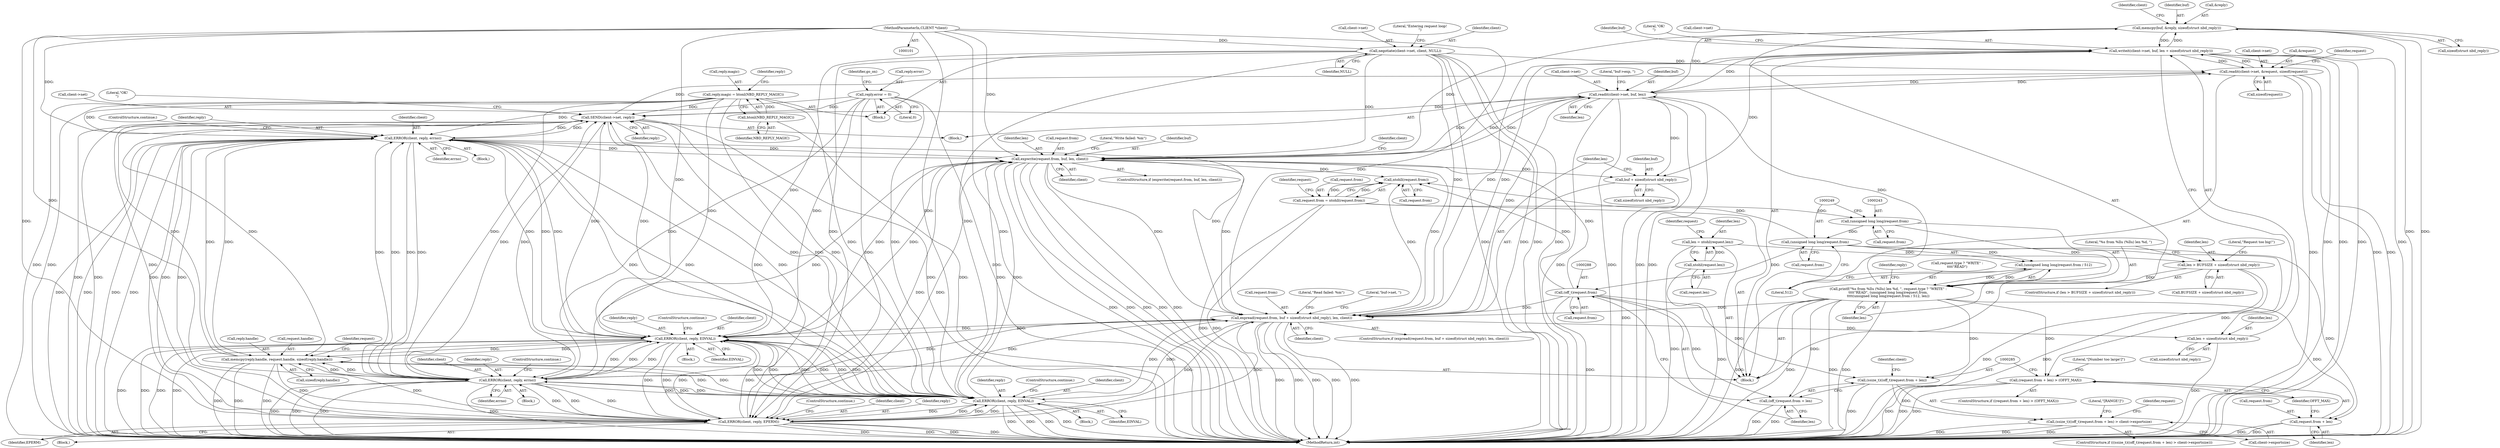 digraph "0_nbd_3ef52043861ab16352d49af89e048ba6339d6df8@API" {
"1000392" [label="(Call,memcpy(buf, &reply, sizeof(struct nbd_reply)))"];
"1000398" [label="(Call,writeit(client->net, buf, len + sizeof(struct nbd_reply)))"];
"1000143" [label="(Call,readit(client->net, &request, sizeof(request)))"];
"1000114" [label="(Call,negotiate(client->net, client, NULL))"];
"1000102" [label="(MethodParameterIn,CLIENT *client)"];
"1000361" [label="(Call,SEND(client->net, reply))"];
"1000313" [label="(Call,readit(client->net, buf, len))"];
"1000346" [label="(Call,expwrite(request.from, buf, len, client))"];
"1000287" [label="(Call,(off_t)request.from)"];
"1000248" [label="(Call,(unsigned long long)request.from)"];
"1000242" [label="(Call,(unsigned long long)request.from)"];
"1000151" [label="(Call,request.from = ntohll(request.from))"];
"1000155" [label="(Call,ntohll(request.from))"];
"1000372" [label="(Call,expread(request.from, buf + sizeof(struct nbd_reply), len, client))"];
"1000234" [label="(Call,printf(\"%s from %llu (%llu) len %d, \", request.type ? \"WRITE\" :\n\t\t\t\t\"READ\", (unsigned long long)request.from,\n\t\t\t\t(unsigned long long)request.from / 512, len))"];
"1000247" [label="(Call,(unsigned long long)request.from / 512)"];
"1000226" [label="(Call,len > BUFSIZE + sizeof(struct nbd_reply))"];
"1000210" [label="(Call,len = ntohl(request.len))"];
"1000212" [label="(Call,ntohl(request.len))"];
"1000356" [label="(Call,ERROR(client, reply, errno))"];
"1000122" [label="(Call,reply.magic = htonl(NBD_REPLY_MAGIC))"];
"1000126" [label="(Call,htonl(NBD_REPLY_MAGIC))"];
"1000128" [label="(Call,reply.error = 0)"];
"1000299" [label="(Call,ERROR(client, reply, EINVAL))"];
"1000385" [label="(Call,ERROR(client, reply, errno))"];
"1000340" [label="(Call,ERROR(client, reply, EPERM))"];
"1000277" [label="(Call,ERROR(client, reply, EINVAL))"];
"1000255" [label="(Call,memcpy(reply.handle, request.handle, sizeof(reply.handle)))"];
"1000392" [label="(Call,memcpy(buf, &reply, sizeof(struct nbd_reply)))"];
"1000267" [label="(Call,(request.from + len) > (OFFT_MAX))"];
"1000268" [label="(Call,request.from + len)"];
"1000284" [label="(Call,(ssize_t)((off_t)request.from + len))"];
"1000283" [label="(Call,(ssize_t)((off_t)request.from + len) > client->exportsize)"];
"1000286" [label="(Call,(off_t)request.from + len)"];
"1000403" [label="(Call,len + sizeof(struct nbd_reply))"];
"1000376" [label="(Call,buf + sizeof(struct nbd_reply))"];
"1000292" [label="(Identifier,len)"];
"1000242" [label="(Call,(unsigned long long)request.from)"];
"1000385" [label="(Call,ERROR(client, reply, errno))"];
"1000128" [label="(Call,reply.error = 0)"];
"1000362" [label="(Call,client->net)"];
"1000314" [label="(Call,client->net)"];
"1000151" [label="(Call,request.from = ntohll(request.from))"];
"1000257" [label="(Identifier,reply)"];
"1000273" [label="(Identifier,OFFT_MAX)"];
"1000212" [label="(Call,ntohl(request.len))"];
"1000386" [label="(Identifier,client)"];
"1000270" [label="(Identifier,request)"];
"1000381" [label="(Identifier,client)"];
"1000373" [label="(Call,request.from)"];
"1000380" [label="(Identifier,len)"];
"1000301" [label="(Identifier,reply)"];
"1000277" [label="(Call,ERROR(client, reply, EINVAL))"];
"1000213" [label="(Call,request.len)"];
"1000210" [label="(Call,len = ntohl(request.len))"];
"1000219" [label="(Identifier,request)"];
"1000156" [label="(Call,request.from)"];
"1000118" [label="(Identifier,client)"];
"1000346" [label="(Call,expwrite(request.from, buf, len, client))"];
"1000404" [label="(Identifier,len)"];
"1000211" [label="(Identifier,len)"];
"1000402" [label="(Identifier,buf)"];
"1000344" [label="(ControlStructure,continue;)"];
"1000228" [label="(Call,BUFSIZE + sizeof(struct nbd_reply))"];
"1000233" [label="(Literal,\"Request too big!\")"];
"1000115" [label="(Call,client->net)"];
"1000313" [label="(Call,readit(client->net, buf, len))"];
"1000114" [label="(Call,negotiate(client->net, client, NULL))"];
"1000132" [label="(Literal,0)"];
"1000234" [label="(Call,printf(\"%s from %llu (%llu) len %d, \", request.type ? \"WRITE\" :\n\t\t\t\t\"READ\", (unsigned long long)request.from,\n\t\t\t\t(unsigned long long)request.from / 512, len))"];
"1000356" [label="(Call,ERROR(client, reply, errno))"];
"1000352" [label="(Identifier,client)"];
"1000236" [label="(Call,request.type ? \"WRITE\" :\n\t\t\t\t\"READ\")"];
"1000123" [label="(Call,reply.magic)"];
"1000227" [label="(Identifier,len)"];
"1000144" [label="(Call,client->net)"];
"1000126" [label="(Call,htonl(NBD_REPLY_MAGIC))"];
"1000287" [label="(Call,(off_t)request.from)"];
"1000247" [label="(Call,(unsigned long long)request.from / 512)"];
"1000367" [label="(Literal,\"OK!\n\")"];
"1000143" [label="(Call,readit(client->net, &request, sizeof(request)))"];
"1000398" [label="(Call,writeit(client->net, buf, len + sizeof(struct nbd_reply)))"];
"1000371" [label="(ControlStructure,if (expread(request.from, buf + sizeof(struct nbd_reply), len, client)))"];
"1000256" [label="(Call,reply.handle)"];
"1000248" [label="(Call,(unsigned long long)request.from)"];
"1000340" [label="(Call,ERROR(client, reply, EPERM))"];
"1000161" [label="(Identifier,request)"];
"1000119" [label="(Identifier,NULL)"];
"1000341" [label="(Identifier,client)"];
"1000102" [label="(MethodParameterIn,CLIENT *client)"];
"1000149" [label="(Call,sizeof(request))"];
"1000400" [label="(Identifier,client)"];
"1000244" [label="(Call,request.from)"];
"1000272" [label="(Identifier,len)"];
"1000365" [label="(Identifier,reply)"];
"1000226" [label="(Call,len > BUFSIZE + sizeof(struct nbd_reply))"];
"1000343" [label="(Identifier,EPERM)"];
"1000361" [label="(Call,SEND(client->net, reply))"];
"1000405" [label="(Call,sizeof(struct nbd_reply))"];
"1000378" [label="(Call,sizeof(struct nbd_reply))"];
"1000310" [label="(Block,)"];
"1000351" [label="(Identifier,len)"];
"1000318" [label="(Identifier,len)"];
"1000296" [label="(Block,)"];
"1000279" [label="(Identifier,reply)"];
"1000387" [label="(Identifier,reply)"];
"1000250" [label="(Call,request.from)"];
"1000345" [label="(ControlStructure,if (expwrite(request.from, buf, len, client)))"];
"1000122" [label="(Call,reply.magic = htonl(NBD_REPLY_MAGIC))"];
"1000281" [label="(ControlStructure,continue;)"];
"1000294" [label="(Identifier,client)"];
"1000130" [label="(Identifier,reply)"];
"1000360" [label="(ControlStructure,continue;)"];
"1000372" [label="(Call,expread(request.from, buf + sizeof(struct nbd_reply), len, client))"];
"1000155" [label="(Call,ntohll(request.from))"];
"1000303" [label="(ControlStructure,continue;)"];
"1000359" [label="(Identifier,errno)"];
"1000337" [label="(Block,)"];
"1000147" [label="(Call,&request)"];
"1000289" [label="(Call,request.from)"];
"1000393" [label="(Identifier,buf)"];
"1000376" [label="(Call,buf + sizeof(struct nbd_reply))"];
"1000299" [label="(Call,ERROR(client, reply, EINVAL))"];
"1000320" [label="(Literal,\"buf->exp, \")"];
"1000153" [label="(Identifier,request)"];
"1000300" [label="(Identifier,client)"];
"1000127" [label="(Identifier,NBD_REPLY_MAGIC)"];
"1000103" [label="(Block,)"];
"1000282" [label="(ControlStructure,if (((ssize_t)((off_t)request.from + len) > client->exportsize)))"];
"1000347" [label="(Call,request.from)"];
"1000269" [label="(Call,request.from)"];
"1000253" [label="(Literal,512)"];
"1000268" [label="(Call,request.from + len)"];
"1000358" [label="(Identifier,reply)"];
"1000283" [label="(Call,(ssize_t)((off_t)request.from + len) > client->exportsize)"];
"1000408" [label="(Literal,\"OK!\n\")"];
"1000134" [label="(Identifier,go_on)"];
"1000152" [label="(Call,request.from)"];
"1000274" [label="(Block,)"];
"1000280" [label="(Identifier,EINVAL)"];
"1000276" [label="(Literal,\"[Number too large!]\")"];
"1000317" [label="(Identifier,buf)"];
"1000394" [label="(Call,&reply)"];
"1000259" [label="(Call,request.handle)"];
"1000262" [label="(Call,sizeof(reply.handle))"];
"1000403" [label="(Call,len + sizeof(struct nbd_reply))"];
"1000389" [label="(ControlStructure,continue;)"];
"1000121" [label="(Literal,\"Entering request loop!\n\")"];
"1000384" [label="(Literal,\"Read failed: %m\")"];
"1000342" [label="(Identifier,reply)"];
"1000392" [label="(Call,memcpy(buf, &reply, sizeof(struct nbd_reply)))"];
"1000254" [label="(Identifier,len)"];
"1000278" [label="(Identifier,client)"];
"1000388" [label="(Identifier,errno)"];
"1000382" [label="(Block,)"];
"1000307" [label="(Identifier,request)"];
"1000355" [label="(Literal,\"Write failed: %m\")"];
"1000267" [label="(Call,(request.from + len) > (OFFT_MAX))"];
"1000411" [label="(MethodReturn,int)"];
"1000284" [label="(Call,(ssize_t)((off_t)request.from + len))"];
"1000225" [label="(ControlStructure,if (len > BUFSIZE + sizeof(struct nbd_reply)))"];
"1000286" [label="(Call,(off_t)request.from + len)"];
"1000353" [label="(Block,)"];
"1000135" [label="(Block,)"];
"1000298" [label="(Literal,\"[RANGE!]\")"];
"1000391" [label="(Literal,\"buf->net, \")"];
"1000396" [label="(Call,sizeof(struct nbd_reply))"];
"1000129" [label="(Call,reply.error)"];
"1000266" [label="(ControlStructure,if ((request.from + len) > (OFFT_MAX)))"];
"1000293" [label="(Call,client->exportsize)"];
"1000377" [label="(Identifier,buf)"];
"1000255" [label="(Call,memcpy(reply.handle, request.handle, sizeof(reply.handle)))"];
"1000235" [label="(Literal,\"%s from %llu (%llu) len %d, \")"];
"1000350" [label="(Identifier,buf)"];
"1000399" [label="(Call,client->net)"];
"1000357" [label="(Identifier,client)"];
"1000363" [label="(Identifier,client)"];
"1000302" [label="(Identifier,EINVAL)"];
"1000392" -> "1000135"  [label="AST: "];
"1000392" -> "1000396"  [label="CFG: "];
"1000393" -> "1000392"  [label="AST: "];
"1000394" -> "1000392"  [label="AST: "];
"1000396" -> "1000392"  [label="AST: "];
"1000400" -> "1000392"  [label="CFG: "];
"1000392" -> "1000411"  [label="DDG: "];
"1000392" -> "1000411"  [label="DDG: "];
"1000398" -> "1000392"  [label="DDG: "];
"1000346" -> "1000392"  [label="DDG: "];
"1000313" -> "1000392"  [label="DDG: "];
"1000392" -> "1000398"  [label="DDG: "];
"1000398" -> "1000135"  [label="AST: "];
"1000398" -> "1000403"  [label="CFG: "];
"1000399" -> "1000398"  [label="AST: "];
"1000402" -> "1000398"  [label="AST: "];
"1000403" -> "1000398"  [label="AST: "];
"1000408" -> "1000398"  [label="CFG: "];
"1000398" -> "1000411"  [label="DDG: "];
"1000398" -> "1000411"  [label="DDG: "];
"1000398" -> "1000411"  [label="DDG: "];
"1000398" -> "1000411"  [label="DDG: "];
"1000398" -> "1000143"  [label="DDG: "];
"1000398" -> "1000313"  [label="DDG: "];
"1000398" -> "1000372"  [label="DDG: "];
"1000398" -> "1000376"  [label="DDG: "];
"1000143" -> "1000398"  [label="DDG: "];
"1000372" -> "1000398"  [label="DDG: "];
"1000143" -> "1000135"  [label="AST: "];
"1000143" -> "1000149"  [label="CFG: "];
"1000144" -> "1000143"  [label="AST: "];
"1000147" -> "1000143"  [label="AST: "];
"1000149" -> "1000143"  [label="AST: "];
"1000153" -> "1000143"  [label="CFG: "];
"1000143" -> "1000411"  [label="DDG: "];
"1000143" -> "1000411"  [label="DDG: "];
"1000143" -> "1000411"  [label="DDG: "];
"1000114" -> "1000143"  [label="DDG: "];
"1000361" -> "1000143"  [label="DDG: "];
"1000313" -> "1000143"  [label="DDG: "];
"1000143" -> "1000313"  [label="DDG: "];
"1000114" -> "1000103"  [label="AST: "];
"1000114" -> "1000119"  [label="CFG: "];
"1000115" -> "1000114"  [label="AST: "];
"1000118" -> "1000114"  [label="AST: "];
"1000119" -> "1000114"  [label="AST: "];
"1000121" -> "1000114"  [label="CFG: "];
"1000114" -> "1000411"  [label="DDG: "];
"1000114" -> "1000411"  [label="DDG: "];
"1000114" -> "1000411"  [label="DDG: "];
"1000114" -> "1000411"  [label="DDG: "];
"1000102" -> "1000114"  [label="DDG: "];
"1000114" -> "1000277"  [label="DDG: "];
"1000114" -> "1000299"  [label="DDG: "];
"1000114" -> "1000340"  [label="DDG: "];
"1000114" -> "1000346"  [label="DDG: "];
"1000114" -> "1000372"  [label="DDG: "];
"1000102" -> "1000101"  [label="AST: "];
"1000102" -> "1000411"  [label="DDG: "];
"1000102" -> "1000277"  [label="DDG: "];
"1000102" -> "1000299"  [label="DDG: "];
"1000102" -> "1000340"  [label="DDG: "];
"1000102" -> "1000346"  [label="DDG: "];
"1000102" -> "1000356"  [label="DDG: "];
"1000102" -> "1000372"  [label="DDG: "];
"1000102" -> "1000385"  [label="DDG: "];
"1000361" -> "1000310"  [label="AST: "];
"1000361" -> "1000365"  [label="CFG: "];
"1000362" -> "1000361"  [label="AST: "];
"1000365" -> "1000361"  [label="AST: "];
"1000367" -> "1000361"  [label="CFG: "];
"1000361" -> "1000411"  [label="DDG: "];
"1000361" -> "1000411"  [label="DDG: "];
"1000361" -> "1000411"  [label="DDG: "];
"1000361" -> "1000255"  [label="DDG: "];
"1000361" -> "1000277"  [label="DDG: "];
"1000361" -> "1000299"  [label="DDG: "];
"1000361" -> "1000340"  [label="DDG: "];
"1000361" -> "1000356"  [label="DDG: "];
"1000313" -> "1000361"  [label="DDG: "];
"1000122" -> "1000361"  [label="DDG: "];
"1000128" -> "1000361"  [label="DDG: "];
"1000299" -> "1000361"  [label="DDG: "];
"1000340" -> "1000361"  [label="DDG: "];
"1000255" -> "1000361"  [label="DDG: "];
"1000277" -> "1000361"  [label="DDG: "];
"1000385" -> "1000361"  [label="DDG: "];
"1000356" -> "1000361"  [label="DDG: "];
"1000361" -> "1000385"  [label="DDG: "];
"1000313" -> "1000310"  [label="AST: "];
"1000313" -> "1000318"  [label="CFG: "];
"1000314" -> "1000313"  [label="AST: "];
"1000317" -> "1000313"  [label="AST: "];
"1000318" -> "1000313"  [label="AST: "];
"1000320" -> "1000313"  [label="CFG: "];
"1000313" -> "1000411"  [label="DDG: "];
"1000313" -> "1000411"  [label="DDG: "];
"1000313" -> "1000411"  [label="DDG: "];
"1000313" -> "1000411"  [label="DDG: "];
"1000346" -> "1000313"  [label="DDG: "];
"1000234" -> "1000313"  [label="DDG: "];
"1000313" -> "1000346"  [label="DDG: "];
"1000313" -> "1000346"  [label="DDG: "];
"1000313" -> "1000372"  [label="DDG: "];
"1000313" -> "1000376"  [label="DDG: "];
"1000346" -> "1000345"  [label="AST: "];
"1000346" -> "1000352"  [label="CFG: "];
"1000347" -> "1000346"  [label="AST: "];
"1000350" -> "1000346"  [label="AST: "];
"1000351" -> "1000346"  [label="AST: "];
"1000352" -> "1000346"  [label="AST: "];
"1000355" -> "1000346"  [label="CFG: "];
"1000363" -> "1000346"  [label="CFG: "];
"1000346" -> "1000411"  [label="DDG: "];
"1000346" -> "1000411"  [label="DDG: "];
"1000346" -> "1000411"  [label="DDG: "];
"1000346" -> "1000411"  [label="DDG: "];
"1000346" -> "1000411"  [label="DDG: "];
"1000346" -> "1000155"  [label="DDG: "];
"1000346" -> "1000277"  [label="DDG: "];
"1000346" -> "1000299"  [label="DDG: "];
"1000346" -> "1000340"  [label="DDG: "];
"1000287" -> "1000346"  [label="DDG: "];
"1000356" -> "1000346"  [label="DDG: "];
"1000385" -> "1000346"  [label="DDG: "];
"1000277" -> "1000346"  [label="DDG: "];
"1000299" -> "1000346"  [label="DDG: "];
"1000372" -> "1000346"  [label="DDG: "];
"1000340" -> "1000346"  [label="DDG: "];
"1000346" -> "1000356"  [label="DDG: "];
"1000346" -> "1000372"  [label="DDG: "];
"1000346" -> "1000372"  [label="DDG: "];
"1000346" -> "1000376"  [label="DDG: "];
"1000287" -> "1000286"  [label="AST: "];
"1000287" -> "1000289"  [label="CFG: "];
"1000288" -> "1000287"  [label="AST: "];
"1000289" -> "1000287"  [label="AST: "];
"1000292" -> "1000287"  [label="CFG: "];
"1000287" -> "1000411"  [label="DDG: "];
"1000287" -> "1000155"  [label="DDG: "];
"1000287" -> "1000284"  [label="DDG: "];
"1000287" -> "1000286"  [label="DDG: "];
"1000248" -> "1000287"  [label="DDG: "];
"1000287" -> "1000372"  [label="DDG: "];
"1000248" -> "1000247"  [label="AST: "];
"1000248" -> "1000250"  [label="CFG: "];
"1000249" -> "1000248"  [label="AST: "];
"1000250" -> "1000248"  [label="AST: "];
"1000253" -> "1000248"  [label="CFG: "];
"1000248" -> "1000155"  [label="DDG: "];
"1000248" -> "1000247"  [label="DDG: "];
"1000242" -> "1000248"  [label="DDG: "];
"1000248" -> "1000267"  [label="DDG: "];
"1000248" -> "1000268"  [label="DDG: "];
"1000242" -> "1000234"  [label="AST: "];
"1000242" -> "1000244"  [label="CFG: "];
"1000243" -> "1000242"  [label="AST: "];
"1000244" -> "1000242"  [label="AST: "];
"1000249" -> "1000242"  [label="CFG: "];
"1000242" -> "1000234"  [label="DDG: "];
"1000151" -> "1000242"  [label="DDG: "];
"1000151" -> "1000135"  [label="AST: "];
"1000151" -> "1000155"  [label="CFG: "];
"1000152" -> "1000151"  [label="AST: "];
"1000155" -> "1000151"  [label="AST: "];
"1000161" -> "1000151"  [label="CFG: "];
"1000151" -> "1000411"  [label="DDG: "];
"1000151" -> "1000411"  [label="DDG: "];
"1000155" -> "1000151"  [label="DDG: "];
"1000151" -> "1000155"  [label="DDG: "];
"1000155" -> "1000156"  [label="CFG: "];
"1000156" -> "1000155"  [label="AST: "];
"1000372" -> "1000155"  [label="DDG: "];
"1000372" -> "1000371"  [label="AST: "];
"1000372" -> "1000381"  [label="CFG: "];
"1000373" -> "1000372"  [label="AST: "];
"1000376" -> "1000372"  [label="AST: "];
"1000380" -> "1000372"  [label="AST: "];
"1000381" -> "1000372"  [label="AST: "];
"1000384" -> "1000372"  [label="CFG: "];
"1000391" -> "1000372"  [label="CFG: "];
"1000372" -> "1000411"  [label="DDG: "];
"1000372" -> "1000411"  [label="DDG: "];
"1000372" -> "1000411"  [label="DDG: "];
"1000372" -> "1000411"  [label="DDG: "];
"1000372" -> "1000411"  [label="DDG: "];
"1000372" -> "1000277"  [label="DDG: "];
"1000372" -> "1000299"  [label="DDG: "];
"1000372" -> "1000340"  [label="DDG: "];
"1000234" -> "1000372"  [label="DDG: "];
"1000356" -> "1000372"  [label="DDG: "];
"1000385" -> "1000372"  [label="DDG: "];
"1000277" -> "1000372"  [label="DDG: "];
"1000299" -> "1000372"  [label="DDG: "];
"1000340" -> "1000372"  [label="DDG: "];
"1000372" -> "1000385"  [label="DDG: "];
"1000372" -> "1000403"  [label="DDG: "];
"1000234" -> "1000135"  [label="AST: "];
"1000234" -> "1000254"  [label="CFG: "];
"1000235" -> "1000234"  [label="AST: "];
"1000236" -> "1000234"  [label="AST: "];
"1000247" -> "1000234"  [label="AST: "];
"1000254" -> "1000234"  [label="AST: "];
"1000257" -> "1000234"  [label="CFG: "];
"1000234" -> "1000411"  [label="DDG: "];
"1000234" -> "1000411"  [label="DDG: "];
"1000234" -> "1000411"  [label="DDG: "];
"1000234" -> "1000411"  [label="DDG: "];
"1000247" -> "1000234"  [label="DDG: "];
"1000247" -> "1000234"  [label="DDG: "];
"1000226" -> "1000234"  [label="DDG: "];
"1000234" -> "1000267"  [label="DDG: "];
"1000234" -> "1000268"  [label="DDG: "];
"1000234" -> "1000284"  [label="DDG: "];
"1000234" -> "1000286"  [label="DDG: "];
"1000247" -> "1000253"  [label="CFG: "];
"1000253" -> "1000247"  [label="AST: "];
"1000254" -> "1000247"  [label="CFG: "];
"1000226" -> "1000225"  [label="AST: "];
"1000226" -> "1000228"  [label="CFG: "];
"1000227" -> "1000226"  [label="AST: "];
"1000228" -> "1000226"  [label="AST: "];
"1000233" -> "1000226"  [label="CFG: "];
"1000235" -> "1000226"  [label="CFG: "];
"1000226" -> "1000411"  [label="DDG: "];
"1000226" -> "1000411"  [label="DDG: "];
"1000210" -> "1000226"  [label="DDG: "];
"1000210" -> "1000135"  [label="AST: "];
"1000210" -> "1000212"  [label="CFG: "];
"1000211" -> "1000210"  [label="AST: "];
"1000212" -> "1000210"  [label="AST: "];
"1000219" -> "1000210"  [label="CFG: "];
"1000210" -> "1000411"  [label="DDG: "];
"1000212" -> "1000210"  [label="DDG: "];
"1000212" -> "1000213"  [label="CFG: "];
"1000213" -> "1000212"  [label="AST: "];
"1000212" -> "1000411"  [label="DDG: "];
"1000356" -> "1000353"  [label="AST: "];
"1000356" -> "1000359"  [label="CFG: "];
"1000357" -> "1000356"  [label="AST: "];
"1000358" -> "1000356"  [label="AST: "];
"1000359" -> "1000356"  [label="AST: "];
"1000360" -> "1000356"  [label="CFG: "];
"1000356" -> "1000411"  [label="DDG: "];
"1000356" -> "1000411"  [label="DDG: "];
"1000356" -> "1000411"  [label="DDG: "];
"1000356" -> "1000411"  [label="DDG: "];
"1000356" -> "1000255"  [label="DDG: "];
"1000356" -> "1000277"  [label="DDG: "];
"1000356" -> "1000277"  [label="DDG: "];
"1000356" -> "1000299"  [label="DDG: "];
"1000356" -> "1000299"  [label="DDG: "];
"1000356" -> "1000340"  [label="DDG: "];
"1000356" -> "1000340"  [label="DDG: "];
"1000122" -> "1000356"  [label="DDG: "];
"1000128" -> "1000356"  [label="DDG: "];
"1000299" -> "1000356"  [label="DDG: "];
"1000340" -> "1000356"  [label="DDG: "];
"1000255" -> "1000356"  [label="DDG: "];
"1000277" -> "1000356"  [label="DDG: "];
"1000385" -> "1000356"  [label="DDG: "];
"1000385" -> "1000356"  [label="DDG: "];
"1000356" -> "1000385"  [label="DDG: "];
"1000356" -> "1000385"  [label="DDG: "];
"1000122" -> "1000103"  [label="AST: "];
"1000122" -> "1000126"  [label="CFG: "];
"1000123" -> "1000122"  [label="AST: "];
"1000126" -> "1000122"  [label="AST: "];
"1000130" -> "1000122"  [label="CFG: "];
"1000122" -> "1000411"  [label="DDG: "];
"1000122" -> "1000411"  [label="DDG: "];
"1000126" -> "1000122"  [label="DDG: "];
"1000122" -> "1000277"  [label="DDG: "];
"1000122" -> "1000299"  [label="DDG: "];
"1000122" -> "1000340"  [label="DDG: "];
"1000122" -> "1000385"  [label="DDG: "];
"1000126" -> "1000127"  [label="CFG: "];
"1000127" -> "1000126"  [label="AST: "];
"1000126" -> "1000411"  [label="DDG: "];
"1000128" -> "1000103"  [label="AST: "];
"1000128" -> "1000132"  [label="CFG: "];
"1000129" -> "1000128"  [label="AST: "];
"1000132" -> "1000128"  [label="AST: "];
"1000134" -> "1000128"  [label="CFG: "];
"1000128" -> "1000411"  [label="DDG: "];
"1000128" -> "1000277"  [label="DDG: "];
"1000128" -> "1000299"  [label="DDG: "];
"1000128" -> "1000340"  [label="DDG: "];
"1000128" -> "1000385"  [label="DDG: "];
"1000299" -> "1000296"  [label="AST: "];
"1000299" -> "1000302"  [label="CFG: "];
"1000300" -> "1000299"  [label="AST: "];
"1000301" -> "1000299"  [label="AST: "];
"1000302" -> "1000299"  [label="AST: "];
"1000303" -> "1000299"  [label="CFG: "];
"1000299" -> "1000411"  [label="DDG: "];
"1000299" -> "1000411"  [label="DDG: "];
"1000299" -> "1000411"  [label="DDG: "];
"1000299" -> "1000411"  [label="DDG: "];
"1000299" -> "1000255"  [label="DDG: "];
"1000299" -> "1000277"  [label="DDG: "];
"1000299" -> "1000277"  [label="DDG: "];
"1000299" -> "1000277"  [label="DDG: "];
"1000385" -> "1000299"  [label="DDG: "];
"1000385" -> "1000299"  [label="DDG: "];
"1000277" -> "1000299"  [label="DDG: "];
"1000277" -> "1000299"  [label="DDG: "];
"1000277" -> "1000299"  [label="DDG: "];
"1000340" -> "1000299"  [label="DDG: "];
"1000340" -> "1000299"  [label="DDG: "];
"1000255" -> "1000299"  [label="DDG: "];
"1000299" -> "1000340"  [label="DDG: "];
"1000299" -> "1000340"  [label="DDG: "];
"1000299" -> "1000385"  [label="DDG: "];
"1000385" -> "1000382"  [label="AST: "];
"1000385" -> "1000388"  [label="CFG: "];
"1000386" -> "1000385"  [label="AST: "];
"1000387" -> "1000385"  [label="AST: "];
"1000388" -> "1000385"  [label="AST: "];
"1000389" -> "1000385"  [label="CFG: "];
"1000385" -> "1000411"  [label="DDG: "];
"1000385" -> "1000411"  [label="DDG: "];
"1000385" -> "1000411"  [label="DDG: "];
"1000385" -> "1000411"  [label="DDG: "];
"1000385" -> "1000255"  [label="DDG: "];
"1000385" -> "1000277"  [label="DDG: "];
"1000385" -> "1000277"  [label="DDG: "];
"1000385" -> "1000340"  [label="DDG: "];
"1000385" -> "1000340"  [label="DDG: "];
"1000340" -> "1000385"  [label="DDG: "];
"1000255" -> "1000385"  [label="DDG: "];
"1000277" -> "1000385"  [label="DDG: "];
"1000340" -> "1000337"  [label="AST: "];
"1000340" -> "1000343"  [label="CFG: "];
"1000341" -> "1000340"  [label="AST: "];
"1000342" -> "1000340"  [label="AST: "];
"1000343" -> "1000340"  [label="AST: "];
"1000344" -> "1000340"  [label="CFG: "];
"1000340" -> "1000411"  [label="DDG: "];
"1000340" -> "1000411"  [label="DDG: "];
"1000340" -> "1000411"  [label="DDG: "];
"1000340" -> "1000411"  [label="DDG: "];
"1000340" -> "1000255"  [label="DDG: "];
"1000340" -> "1000277"  [label="DDG: "];
"1000340" -> "1000277"  [label="DDG: "];
"1000277" -> "1000340"  [label="DDG: "];
"1000277" -> "1000340"  [label="DDG: "];
"1000255" -> "1000340"  [label="DDG: "];
"1000277" -> "1000274"  [label="AST: "];
"1000277" -> "1000280"  [label="CFG: "];
"1000278" -> "1000277"  [label="AST: "];
"1000279" -> "1000277"  [label="AST: "];
"1000280" -> "1000277"  [label="AST: "];
"1000281" -> "1000277"  [label="CFG: "];
"1000277" -> "1000411"  [label="DDG: "];
"1000277" -> "1000411"  [label="DDG: "];
"1000277" -> "1000411"  [label="DDG: "];
"1000277" -> "1000411"  [label="DDG: "];
"1000277" -> "1000255"  [label="DDG: "];
"1000255" -> "1000277"  [label="DDG: "];
"1000255" -> "1000135"  [label="AST: "];
"1000255" -> "1000262"  [label="CFG: "];
"1000256" -> "1000255"  [label="AST: "];
"1000259" -> "1000255"  [label="AST: "];
"1000262" -> "1000255"  [label="AST: "];
"1000270" -> "1000255"  [label="CFG: "];
"1000255" -> "1000411"  [label="DDG: "];
"1000255" -> "1000411"  [label="DDG: "];
"1000255" -> "1000411"  [label="DDG: "];
"1000267" -> "1000266"  [label="AST: "];
"1000267" -> "1000273"  [label="CFG: "];
"1000268" -> "1000267"  [label="AST: "];
"1000273" -> "1000267"  [label="AST: "];
"1000276" -> "1000267"  [label="CFG: "];
"1000285" -> "1000267"  [label="CFG: "];
"1000267" -> "1000411"  [label="DDG: "];
"1000267" -> "1000411"  [label="DDG: "];
"1000267" -> "1000411"  [label="DDG: "];
"1000268" -> "1000272"  [label="CFG: "];
"1000269" -> "1000268"  [label="AST: "];
"1000272" -> "1000268"  [label="AST: "];
"1000273" -> "1000268"  [label="CFG: "];
"1000268" -> "1000411"  [label="DDG: "];
"1000268" -> "1000411"  [label="DDG: "];
"1000284" -> "1000283"  [label="AST: "];
"1000284" -> "1000286"  [label="CFG: "];
"1000285" -> "1000284"  [label="AST: "];
"1000286" -> "1000284"  [label="AST: "];
"1000294" -> "1000284"  [label="CFG: "];
"1000284" -> "1000411"  [label="DDG: "];
"1000284" -> "1000283"  [label="DDG: "];
"1000283" -> "1000282"  [label="AST: "];
"1000283" -> "1000293"  [label="CFG: "];
"1000293" -> "1000283"  [label="AST: "];
"1000298" -> "1000283"  [label="CFG: "];
"1000307" -> "1000283"  [label="CFG: "];
"1000283" -> "1000411"  [label="DDG: "];
"1000283" -> "1000411"  [label="DDG: "];
"1000283" -> "1000411"  [label="DDG: "];
"1000286" -> "1000292"  [label="CFG: "];
"1000292" -> "1000286"  [label="AST: "];
"1000286" -> "1000411"  [label="DDG: "];
"1000286" -> "1000411"  [label="DDG: "];
"1000403" -> "1000405"  [label="CFG: "];
"1000404" -> "1000403"  [label="AST: "];
"1000405" -> "1000403"  [label="AST: "];
"1000403" -> "1000411"  [label="DDG: "];
"1000376" -> "1000378"  [label="CFG: "];
"1000377" -> "1000376"  [label="AST: "];
"1000378" -> "1000376"  [label="AST: "];
"1000380" -> "1000376"  [label="CFG: "];
"1000376" -> "1000411"  [label="DDG: "];
}

